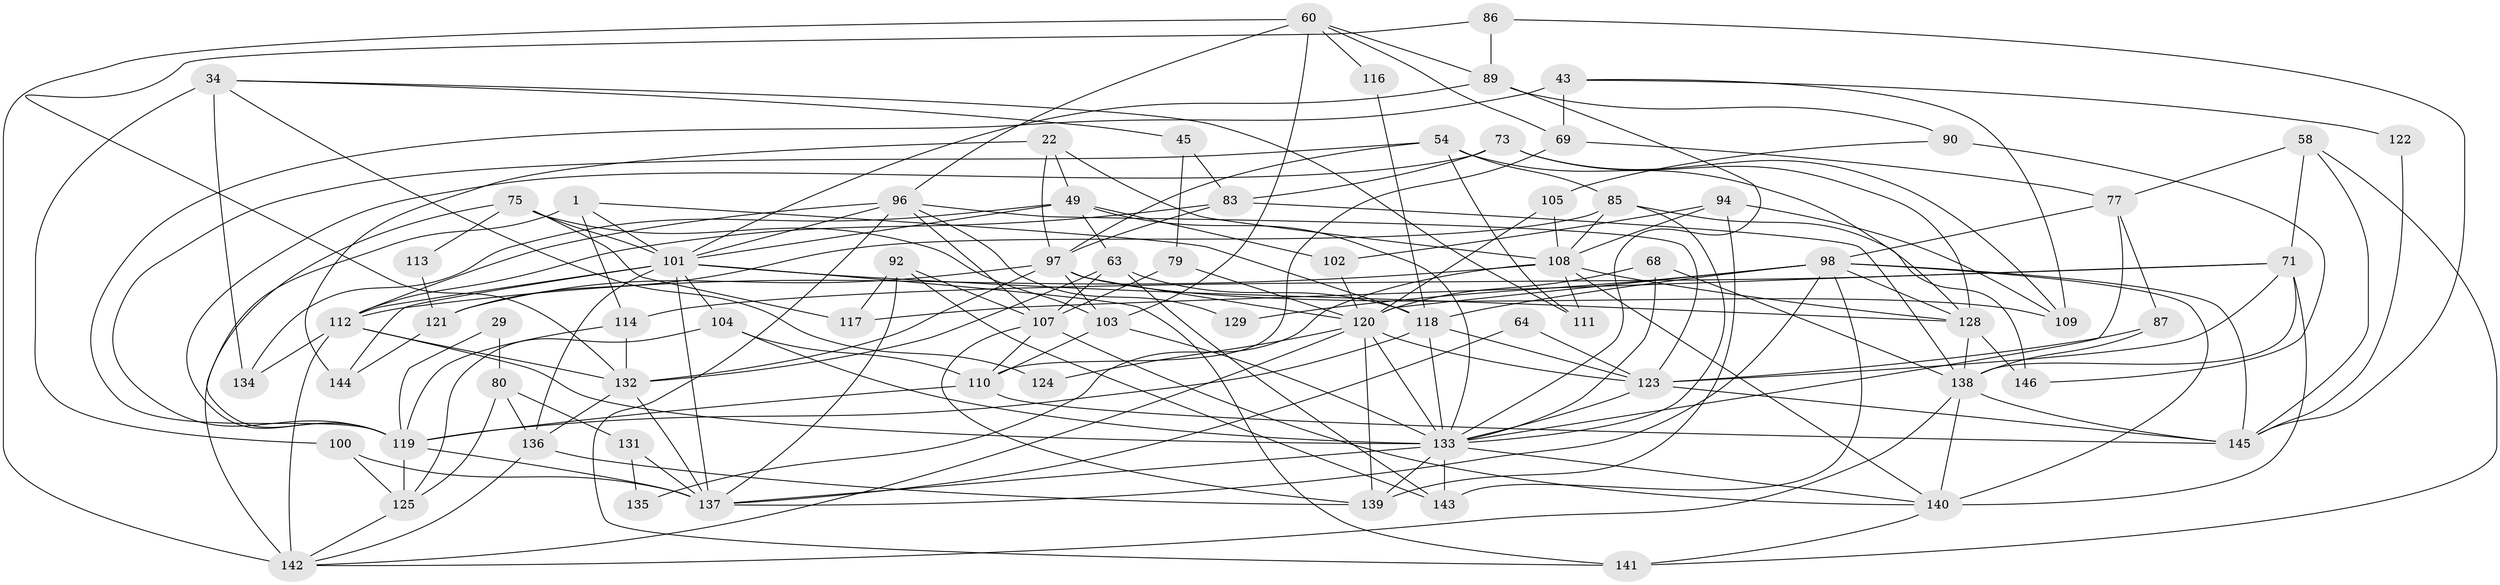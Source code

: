 // original degree distribution, {5: 0.1506849315068493, 4: 0.2808219178082192, 2: 0.13013698630136986, 7: 0.03424657534246575, 3: 0.2808219178082192, 6: 0.10273972602739725, 8: 0.02054794520547945}
// Generated by graph-tools (version 1.1) at 2025/49/03/09/25 04:49:16]
// undirected, 73 vertices, 184 edges
graph export_dot {
graph [start="1"]
  node [color=gray90,style=filled];
  1;
  22;
  29;
  34;
  43;
  45;
  49 [super="+12"];
  54;
  58;
  60;
  63;
  64;
  68 [super="+44"];
  69;
  71 [super="+50"];
  73;
  75 [super="+19+32"];
  77;
  79;
  80;
  83;
  85 [super="+66"];
  86;
  87;
  89;
  90;
  92;
  94;
  96 [super="+76"];
  97 [super="+15+53"];
  98 [super="+88"];
  100 [super="+47"];
  101 [super="+38+42"];
  102;
  103;
  104;
  105;
  107 [super="+31+70"];
  108 [super="+27"];
  109;
  110 [super="+16"];
  111;
  112 [super="+11+84"];
  113;
  114;
  116;
  117;
  118 [super="+10+106+91"];
  119 [super="+21+78"];
  120 [super="+52+59+115"];
  121;
  122;
  123 [super="+62+95"];
  124;
  125 [super="+24+57"];
  128 [super="+30+61"];
  129;
  131;
  132 [super="+39"];
  133 [super="+72+81"];
  134;
  135;
  136 [super="+48"];
  137 [super="+130"];
  138 [super="+33+25+127"];
  139 [super="+65"];
  140 [super="+7+93"];
  141;
  142 [super="+99"];
  143 [super="+51"];
  144;
  145 [super="+23+126"];
  146;
  1 -- 114;
  1 -- 142 [weight=2];
  1 -- 101;
  1 -- 118;
  22 -- 108;
  22 -- 49 [weight=2];
  22 -- 144;
  22 -- 97 [weight=2];
  29 -- 80;
  29 -- 119;
  34 -- 134;
  34 -- 124;
  34 -- 45;
  34 -- 111;
  34 -- 100;
  43 -- 109;
  43 -- 69;
  43 -- 119 [weight=2];
  43 -- 122;
  45 -- 83;
  45 -- 79;
  49 -- 134;
  49 -- 102;
  49 -- 63;
  49 -- 101;
  49 -- 133;
  54 -- 111;
  54 -- 119;
  54 -- 128;
  54 -- 97;
  54 -- 85;
  58 -- 141;
  58 -- 71;
  58 -- 77;
  58 -- 145;
  60 -- 69;
  60 -- 89;
  60 -- 96;
  60 -- 103;
  60 -- 116;
  60 -- 142 [weight=2];
  63 -- 132;
  63 -- 143;
  63 -- 107;
  63 -- 118;
  64 -- 137;
  64 -- 123;
  68 -- 133;
  68 -- 138;
  68 -- 120;
  69 -- 77;
  69 -- 110;
  71 -- 117;
  71 -- 138;
  71 -- 114;
  71 -- 140 [weight=2];
  71 -- 123;
  73 -- 109;
  73 -- 83;
  73 -- 128;
  73 -- 119;
  75 -- 113;
  75 -- 103;
  75 -- 119 [weight=2];
  75 -- 117;
  75 -- 101 [weight=2];
  77 -- 87;
  77 -- 133;
  77 -- 98;
  79 -- 107;
  79 -- 120;
  80 -- 125;
  80 -- 131;
  80 -- 136;
  83 -- 97;
  83 -- 138;
  83 -- 112;
  85 -- 121;
  85 -- 108;
  85 -- 146;
  85 -- 133;
  86 -- 89;
  86 -- 145;
  86 -- 132;
  87 -- 138;
  87 -- 123;
  89 -- 90;
  89 -- 101;
  89 -- 133;
  90 -- 105;
  90 -- 146;
  92 -- 107;
  92 -- 117;
  92 -- 137;
  92 -- 143;
  94 -- 102;
  94 -- 109;
  94 -- 108;
  94 -- 139;
  96 -- 141;
  96 -- 112;
  96 -- 123 [weight=2];
  96 -- 129;
  96 -- 101;
  96 -- 107;
  97 -- 103;
  97 -- 132;
  97 -- 121;
  97 -- 109;
  97 -- 120 [weight=2];
  98 -- 120 [weight=3];
  98 -- 140;
  98 -- 129;
  98 -- 137;
  98 -- 143 [weight=2];
  98 -- 145 [weight=2];
  98 -- 118;
  98 -- 128;
  100 -- 137 [weight=2];
  100 -- 125;
  101 -- 144;
  101 -- 137 [weight=2];
  101 -- 104;
  101 -- 141;
  101 -- 112;
  101 -- 128;
  101 -- 136;
  102 -- 120;
  103 -- 110;
  103 -- 133;
  104 -- 110;
  104 -- 125;
  104 -- 133;
  105 -- 108;
  105 -- 120;
  107 -- 110 [weight=2];
  107 -- 139;
  107 -- 140;
  108 -- 111;
  108 -- 112;
  108 -- 135;
  108 -- 140;
  108 -- 128;
  110 -- 119;
  110 -- 145 [weight=2];
  112 -- 132 [weight=2];
  112 -- 134;
  112 -- 133 [weight=2];
  112 -- 142;
  113 -- 121;
  114 -- 132;
  114 -- 119;
  116 -- 118;
  118 -- 133 [weight=4];
  118 -- 119;
  118 -- 123;
  119 -- 137 [weight=2];
  119 -- 125;
  120 -- 133 [weight=2];
  120 -- 142;
  120 -- 124 [weight=2];
  120 -- 139;
  120 -- 123;
  121 -- 144;
  122 -- 145;
  123 -- 145 [weight=2];
  123 -- 133;
  125 -- 142;
  128 -- 146;
  128 -- 138;
  131 -- 137;
  131 -- 135;
  132 -- 137;
  132 -- 136;
  133 -- 137 [weight=3];
  133 -- 139 [weight=2];
  133 -- 140 [weight=2];
  133 -- 143 [weight=2];
  136 -- 142;
  136 -- 139;
  138 -- 145 [weight=2];
  138 -- 140;
  138 -- 142;
  140 -- 141;
}
